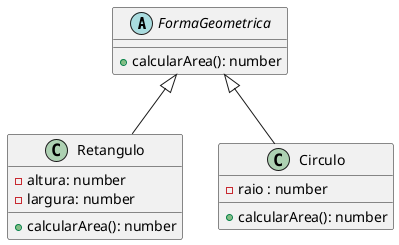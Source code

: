 @startuml

abstract class FormaGeometrica{
    +calcularArea(): number 
}


class Retangulo extends FormaGeometrica{
    -altura: number 
    -largura: number 
    +calcularArea(): number 
}

class Circulo extends FormaGeometrica{
    -raio : number 
    +calcularArea(): number 
}

@enduml